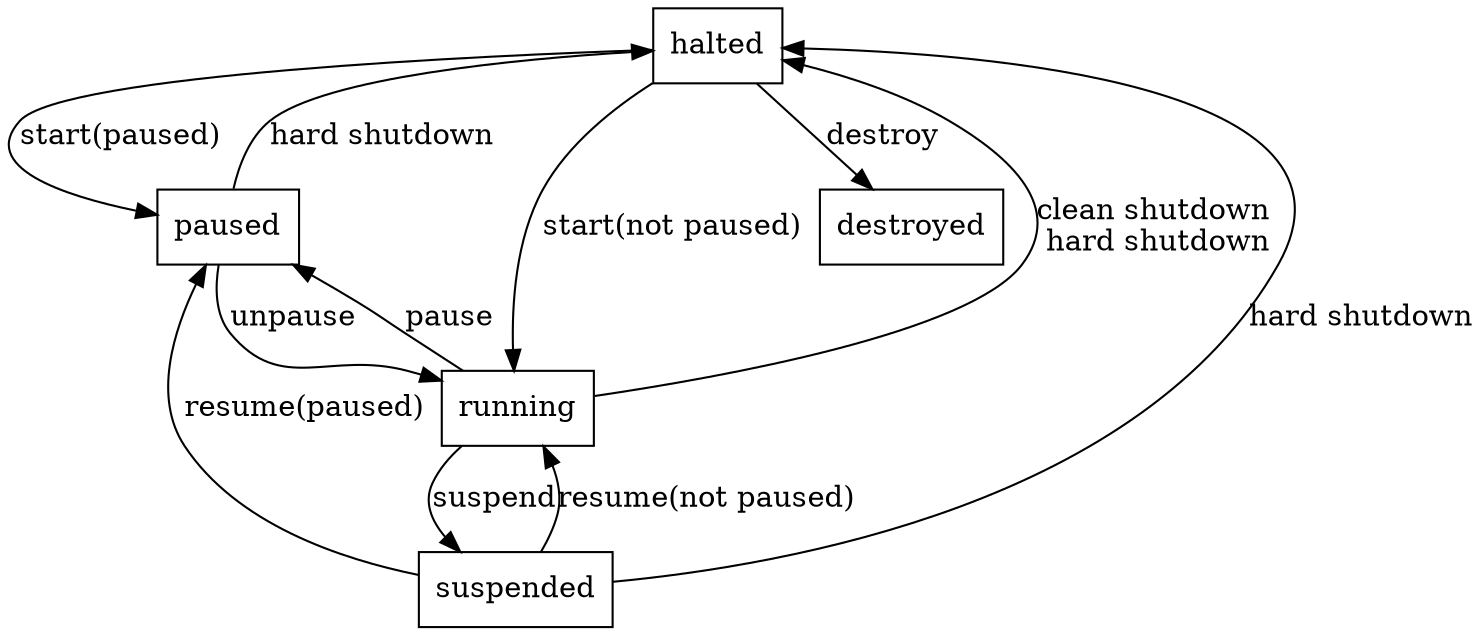 digraph g{

node [shape=box]; 

halted -> paused [label="start(paused)"];
halted -> running [label="start(not paused)"];
running -> suspended [label="suspend"];
suspended -> running [label="resume(not paused)"];
suspended -> paused [label="resume(paused)"];
suspended -> halted [label="hard shutdown"];
paused -> running [label="unpause"];
paused -> halted [label="hard shutdown"];
running -> halted [label="clean shutdown\n hard shutdown"];
running -> paused [label="pause"];
halted -> destroyed [label="destroy"];

}


